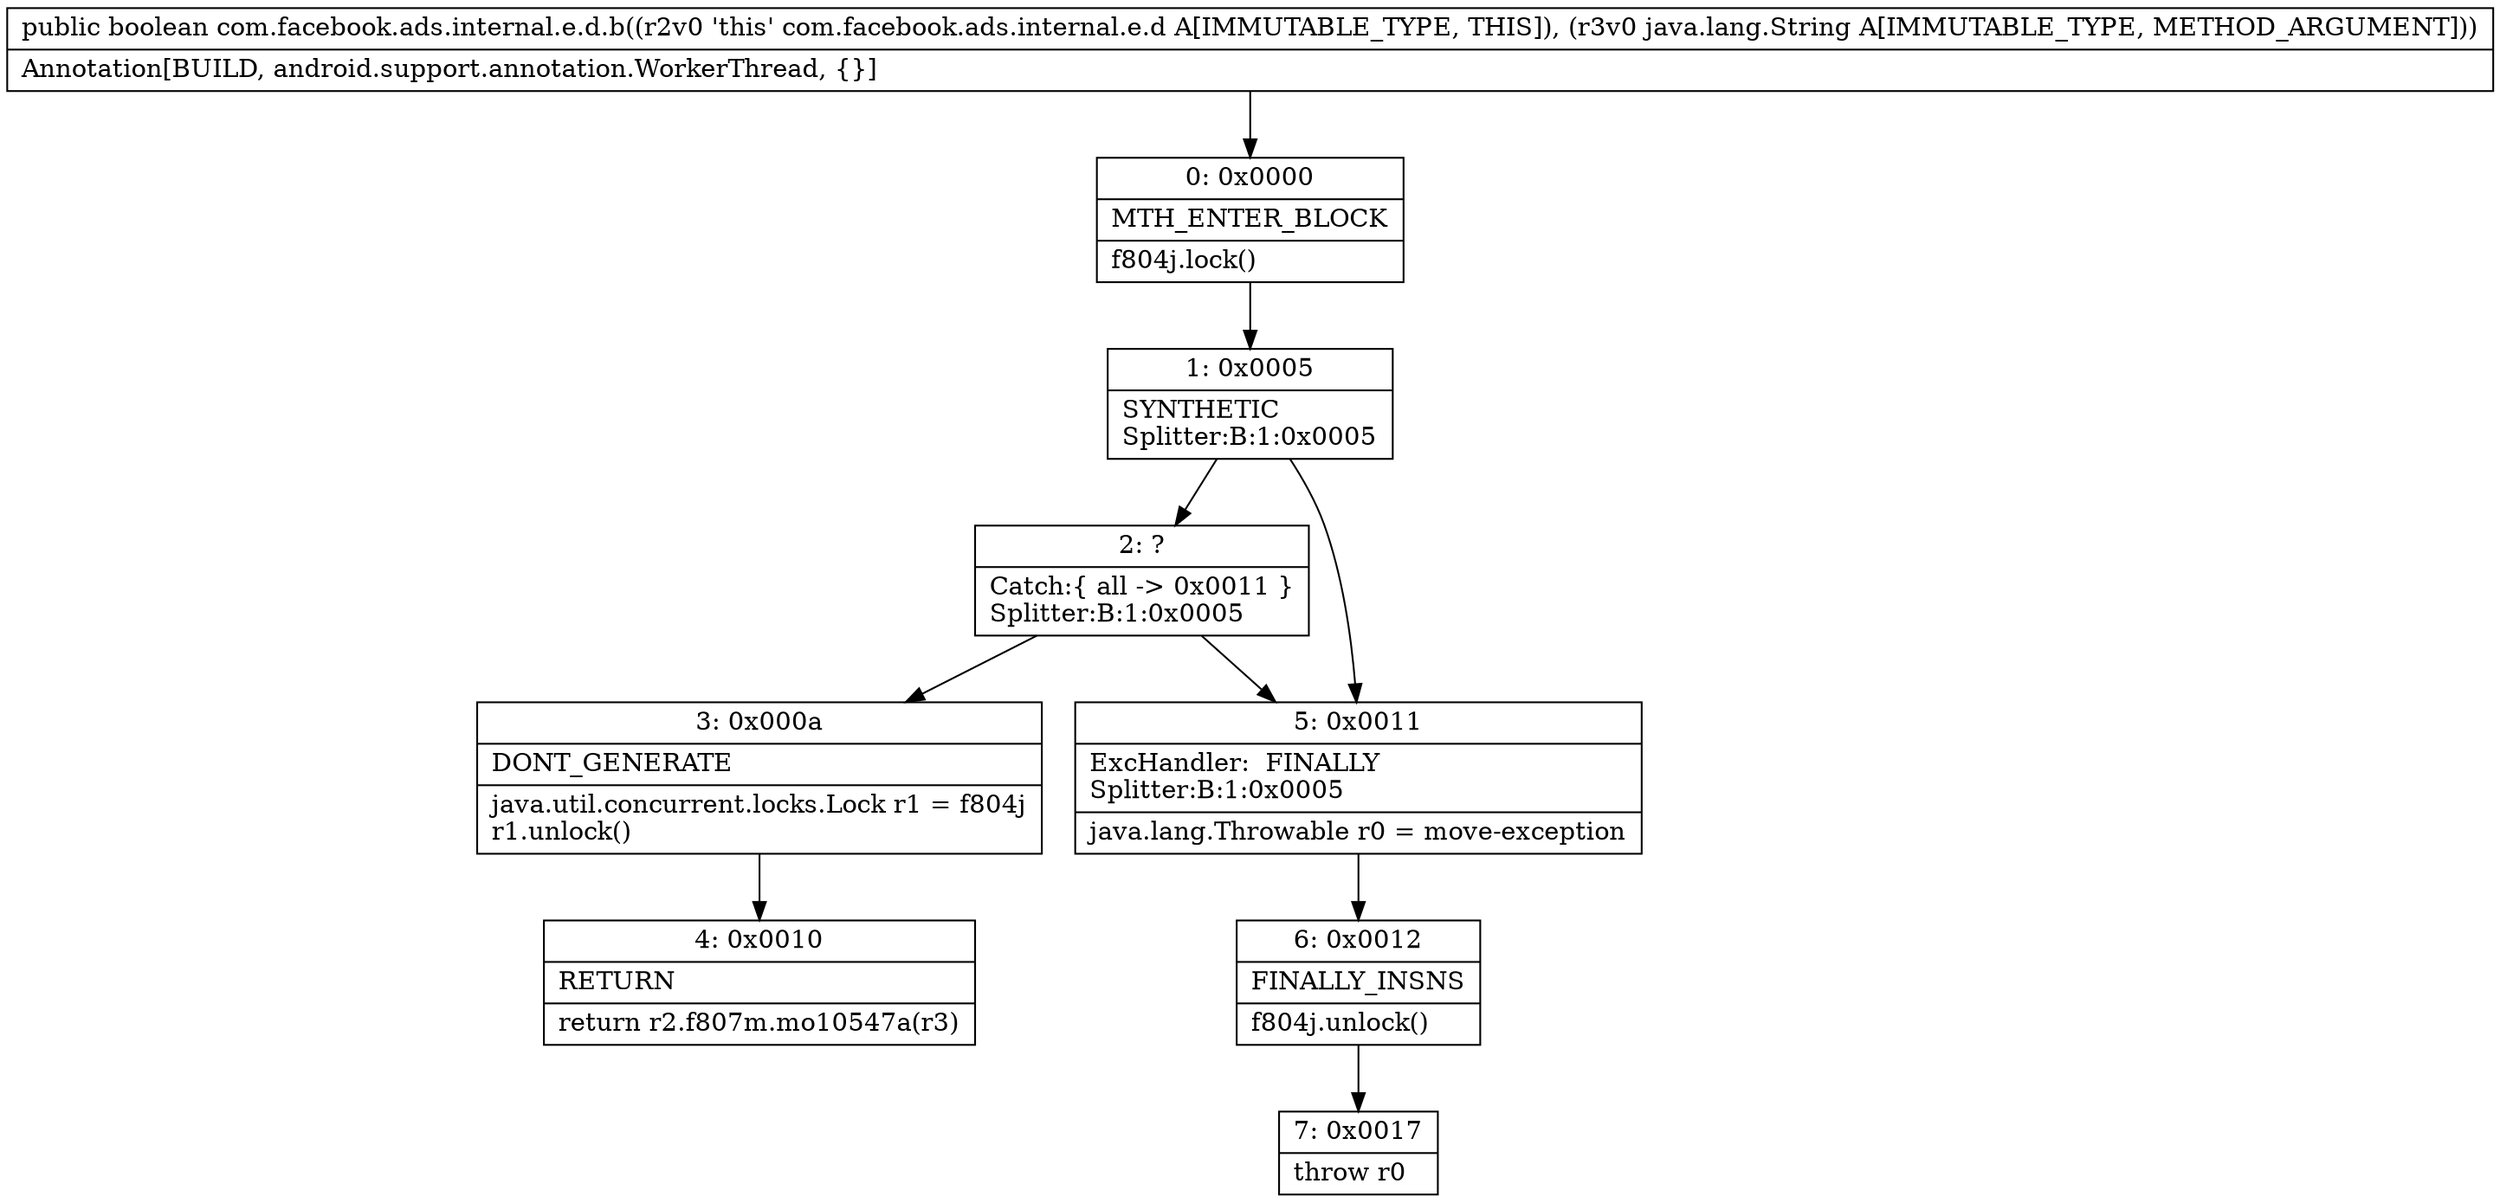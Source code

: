 digraph "CFG forcom.facebook.ads.internal.e.d.b(Ljava\/lang\/String;)Z" {
Node_0 [shape=record,label="{0\:\ 0x0000|MTH_ENTER_BLOCK\l|f804j.lock()\l}"];
Node_1 [shape=record,label="{1\:\ 0x0005|SYNTHETIC\lSplitter:B:1:0x0005\l}"];
Node_2 [shape=record,label="{2\:\ ?|Catch:\{ all \-\> 0x0011 \}\lSplitter:B:1:0x0005\l}"];
Node_3 [shape=record,label="{3\:\ 0x000a|DONT_GENERATE\l|java.util.concurrent.locks.Lock r1 = f804j\lr1.unlock()\l}"];
Node_4 [shape=record,label="{4\:\ 0x0010|RETURN\l|return r2.f807m.mo10547a(r3)\l}"];
Node_5 [shape=record,label="{5\:\ 0x0011|ExcHandler:  FINALLY\lSplitter:B:1:0x0005\l|java.lang.Throwable r0 = move\-exception\l}"];
Node_6 [shape=record,label="{6\:\ 0x0012|FINALLY_INSNS\l|f804j.unlock()\l}"];
Node_7 [shape=record,label="{7\:\ 0x0017|throw r0\l}"];
MethodNode[shape=record,label="{public boolean com.facebook.ads.internal.e.d.b((r2v0 'this' com.facebook.ads.internal.e.d A[IMMUTABLE_TYPE, THIS]), (r3v0 java.lang.String A[IMMUTABLE_TYPE, METHOD_ARGUMENT]))  | Annotation[BUILD, android.support.annotation.WorkerThread, \{\}]\l}"];
MethodNode -> Node_0;
Node_0 -> Node_1;
Node_1 -> Node_2;
Node_1 -> Node_5;
Node_2 -> Node_3;
Node_2 -> Node_5;
Node_3 -> Node_4;
Node_5 -> Node_6;
Node_6 -> Node_7;
}


